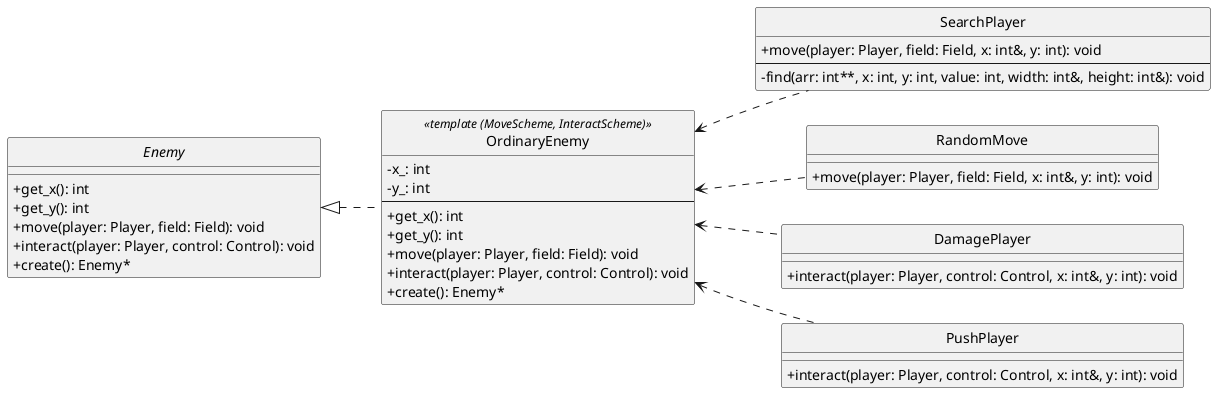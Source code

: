 @startuml diagram_lb7

hide circle
skinparam classAttributeIconSize 0
left to right direction

abstract class Enemy {
    + get_x(): int
    + get_y(): int
    + move(player: Player, field: Field): void
    + interact(player: Player, control: Control): void
    + create(): Enemy*
}

class OrdinaryEnemy << template (MoveScheme, InteractScheme) >> {
    - x_: int
    - y_: int
    --
    + get_x(): int
    + get_y(): int
    + move(player: Player, field: Field): void
    + interact(player: Player, control: Control): void
    + create(): Enemy*
}

class SearchPlayer {
    + move(player: Player, field: Field, x: int&, y: int): void
    --
    - find(arr: int**, x: int, y: int, value: int, width: int&, height: int&): void
}

class RandomMove {
    + move(player: Player, field: Field, x: int&, y: int): void
}

class DamagePlayer {
    + interact(player: Player, control: Control, x: int&, y: int): void
}

class PushPlayer {
    +interact(player: Player, control: Control, x: int&, y: int): void
}

Enemy <|.. OrdinaryEnemy
OrdinaryEnemy <.. SearchPlayer
OrdinaryEnemy <.. RandomMove
OrdinaryEnemy <.. DamagePlayer
OrdinaryEnemy <.. PushPlayer

@enduml
